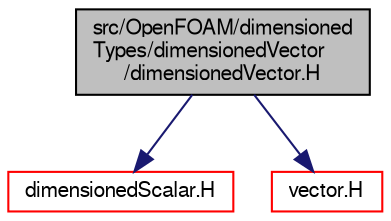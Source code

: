 digraph "src/OpenFOAM/dimensionedTypes/dimensionedVector/dimensionedVector.H"
{
  bgcolor="transparent";
  edge [fontname="FreeSans",fontsize="10",labelfontname="FreeSans",labelfontsize="10"];
  node [fontname="FreeSans",fontsize="10",shape=record];
  Node0 [label="src/OpenFOAM/dimensioned\lTypes/dimensionedVector\l/dimensionedVector.H",height=0.2,width=0.4,color="black", fillcolor="grey75", style="filled", fontcolor="black"];
  Node0 -> Node1 [color="midnightblue",fontsize="10",style="solid",fontname="FreeSans"];
  Node1 [label="dimensionedScalar.H",height=0.2,width=0.4,color="red",URL="$a09347.html"];
  Node0 -> Node98 [color="midnightblue",fontsize="10",style="solid",fontname="FreeSans"];
  Node98 [label="vector.H",height=0.2,width=0.4,color="red",URL="$a12836.html"];
}
